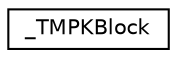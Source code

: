 digraph G
{
  edge [fontname="Helvetica",fontsize="10",labelfontname="Helvetica",labelfontsize="10"];
  node [fontname="Helvetica",fontsize="10",shape=record];
  rankdir="LR";
  Node1 [label="_TMPKBlock",height=0.2,width=0.4,color="black", fillcolor="white", style="filled",URL="$struct___t_m_p_k_block.html"];
}
